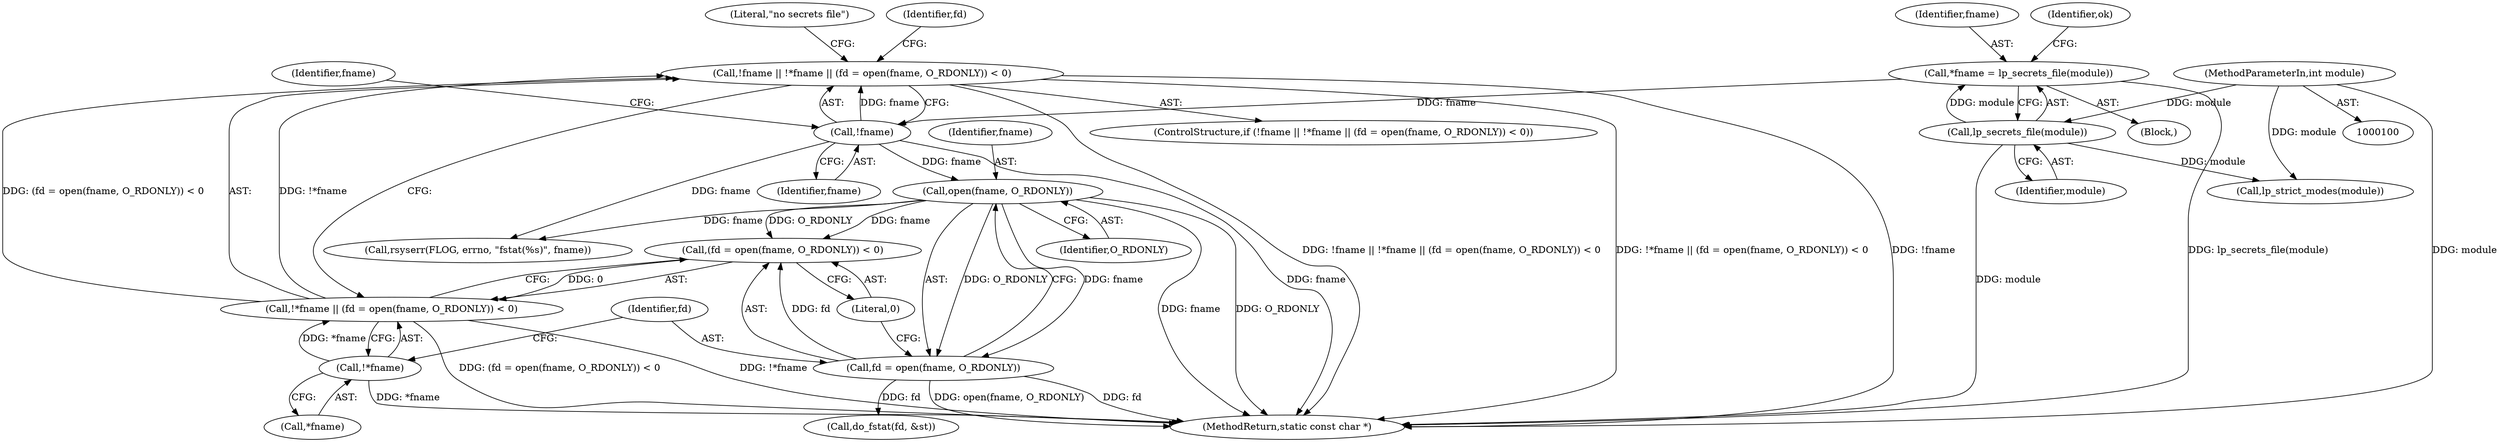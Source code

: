 digraph "1_samba_0dedfbce2c1b851684ba658861fe9d620636c56a@del" {
"1000135" [label="(Call,!fname || !*fname || (fd = open(fname, O_RDONLY)) < 0)"];
"1000136" [label="(Call,!fname)"];
"1000110" [label="(Call,*fname = lp_secrets_file(module))"];
"1000112" [label="(Call,lp_secrets_file(module))"];
"1000101" [label="(MethodParameterIn,int module)"];
"1000138" [label="(Call,!*fname || (fd = open(fname, O_RDONLY)) < 0)"];
"1000139" [label="(Call,!*fname)"];
"1000142" [label="(Call,(fd = open(fname, O_RDONLY)) < 0)"];
"1000143" [label="(Call,fd = open(fname, O_RDONLY))"];
"1000145" [label="(Call,open(fname, O_RDONLY))"];
"1000197" [label="(MethodReturn,static const char *)"];
"1000148" [label="(Literal,0)"];
"1000143" [label="(Call,fd = open(fname, O_RDONLY))"];
"1000136" [label="(Call,!fname)"];
"1000111" [label="(Identifier,fname)"];
"1000150" [label="(Literal,\"no secrets file\")"];
"1000147" [label="(Identifier,O_RDONLY)"];
"1000135" [label="(Call,!fname || !*fname || (fd = open(fname, O_RDONLY)) < 0)"];
"1000160" [label="(Call,rsyserr(FLOG, errno, \"fstat(%s)\", fname))"];
"1000112" [label="(Call,lp_secrets_file(module))"];
"1000146" [label="(Identifier,fname)"];
"1000134" [label="(ControlStructure,if (!fname || !*fname || (fd = open(fname, O_RDONLY)) < 0))"];
"1000144" [label="(Identifier,fd)"];
"1000145" [label="(Call,open(fname, O_RDONLY))"];
"1000141" [label="(Identifier,fname)"];
"1000113" [label="(Identifier,module)"];
"1000139" [label="(Call,!*fname)"];
"1000110" [label="(Call,*fname = lp_secrets_file(module))"];
"1000170" [label="(Call,lp_strict_modes(module))"];
"1000142" [label="(Call,(fd = open(fname, O_RDONLY)) < 0)"];
"1000101" [label="(MethodParameterIn,int module)"];
"1000118" [label="(Identifier,ok)"];
"1000140" [label="(Call,*fname)"];
"1000137" [label="(Identifier,fname)"];
"1000106" [label="(Block,)"];
"1000154" [label="(Identifier,fd)"];
"1000138" [label="(Call,!*fname || (fd = open(fname, O_RDONLY)) < 0)"];
"1000153" [label="(Call,do_fstat(fd, &st))"];
"1000135" -> "1000134"  [label="AST: "];
"1000135" -> "1000136"  [label="CFG: "];
"1000135" -> "1000138"  [label="CFG: "];
"1000136" -> "1000135"  [label="AST: "];
"1000138" -> "1000135"  [label="AST: "];
"1000150" -> "1000135"  [label="CFG: "];
"1000154" -> "1000135"  [label="CFG: "];
"1000135" -> "1000197"  [label="DDG: !fname || !*fname || (fd = open(fname, O_RDONLY)) < 0"];
"1000135" -> "1000197"  [label="DDG: !fname"];
"1000135" -> "1000197"  [label="DDG: !*fname || (fd = open(fname, O_RDONLY)) < 0"];
"1000136" -> "1000135"  [label="DDG: fname"];
"1000138" -> "1000135"  [label="DDG: !*fname"];
"1000138" -> "1000135"  [label="DDG: (fd = open(fname, O_RDONLY)) < 0"];
"1000136" -> "1000137"  [label="CFG: "];
"1000137" -> "1000136"  [label="AST: "];
"1000141" -> "1000136"  [label="CFG: "];
"1000136" -> "1000197"  [label="DDG: fname"];
"1000110" -> "1000136"  [label="DDG: fname"];
"1000136" -> "1000145"  [label="DDG: fname"];
"1000136" -> "1000160"  [label="DDG: fname"];
"1000110" -> "1000106"  [label="AST: "];
"1000110" -> "1000112"  [label="CFG: "];
"1000111" -> "1000110"  [label="AST: "];
"1000112" -> "1000110"  [label="AST: "];
"1000118" -> "1000110"  [label="CFG: "];
"1000110" -> "1000197"  [label="DDG: lp_secrets_file(module)"];
"1000112" -> "1000110"  [label="DDG: module"];
"1000112" -> "1000113"  [label="CFG: "];
"1000113" -> "1000112"  [label="AST: "];
"1000112" -> "1000197"  [label="DDG: module"];
"1000101" -> "1000112"  [label="DDG: module"];
"1000112" -> "1000170"  [label="DDG: module"];
"1000101" -> "1000100"  [label="AST: "];
"1000101" -> "1000197"  [label="DDG: module"];
"1000101" -> "1000170"  [label="DDG: module"];
"1000138" -> "1000139"  [label="CFG: "];
"1000138" -> "1000142"  [label="CFG: "];
"1000139" -> "1000138"  [label="AST: "];
"1000142" -> "1000138"  [label="AST: "];
"1000138" -> "1000197"  [label="DDG: (fd = open(fname, O_RDONLY)) < 0"];
"1000138" -> "1000197"  [label="DDG: !*fname"];
"1000139" -> "1000138"  [label="DDG: *fname"];
"1000142" -> "1000138"  [label="DDG: 0"];
"1000139" -> "1000140"  [label="CFG: "];
"1000140" -> "1000139"  [label="AST: "];
"1000144" -> "1000139"  [label="CFG: "];
"1000139" -> "1000197"  [label="DDG: *fname"];
"1000142" -> "1000148"  [label="CFG: "];
"1000143" -> "1000142"  [label="AST: "];
"1000148" -> "1000142"  [label="AST: "];
"1000143" -> "1000142"  [label="DDG: fd"];
"1000145" -> "1000142"  [label="DDG: fname"];
"1000145" -> "1000142"  [label="DDG: O_RDONLY"];
"1000143" -> "1000145"  [label="CFG: "];
"1000144" -> "1000143"  [label="AST: "];
"1000145" -> "1000143"  [label="AST: "];
"1000148" -> "1000143"  [label="CFG: "];
"1000143" -> "1000197"  [label="DDG: fd"];
"1000143" -> "1000197"  [label="DDG: open(fname, O_RDONLY)"];
"1000145" -> "1000143"  [label="DDG: fname"];
"1000145" -> "1000143"  [label="DDG: O_RDONLY"];
"1000143" -> "1000153"  [label="DDG: fd"];
"1000145" -> "1000147"  [label="CFG: "];
"1000146" -> "1000145"  [label="AST: "];
"1000147" -> "1000145"  [label="AST: "];
"1000145" -> "1000197"  [label="DDG: fname"];
"1000145" -> "1000197"  [label="DDG: O_RDONLY"];
"1000145" -> "1000160"  [label="DDG: fname"];
}
